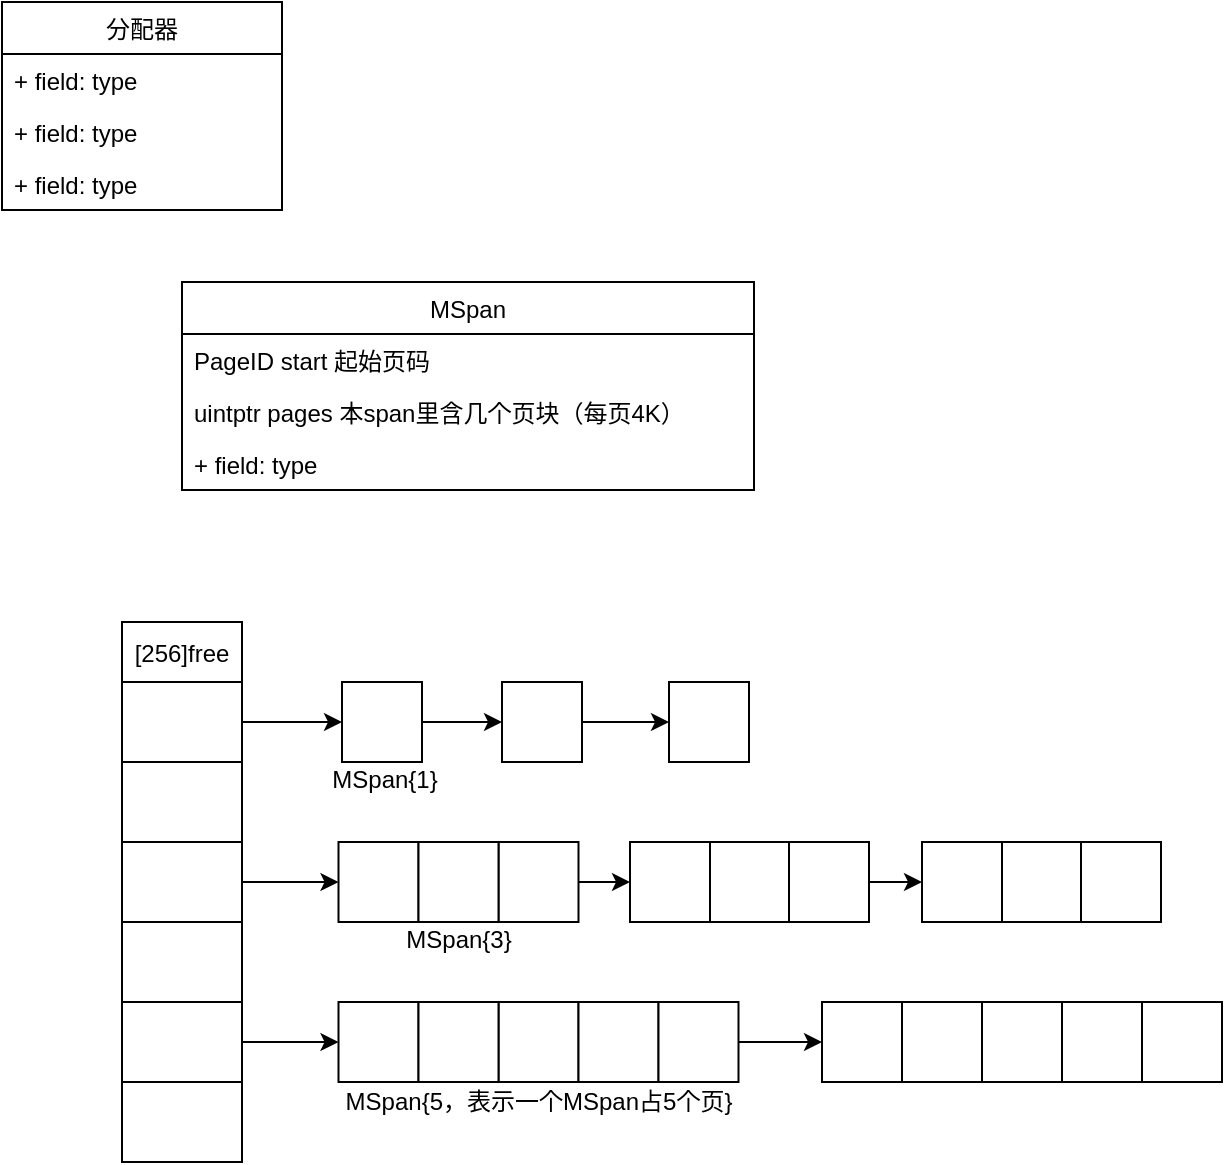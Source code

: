 <mxfile version="20.7.4" type="device"><diagram id="EZPcACx8cZ9uA1M60my6" name="第 1 页"><mxGraphModel dx="1114" dy="854" grid="1" gridSize="10" guides="1" tooltips="1" connect="1" arrows="1" fold="1" page="1" pageScale="1" pageWidth="827" pageHeight="1169" math="0" shadow="0"><root><mxCell id="0"/><mxCell id="1" parent="0"/><mxCell id="zVET8TI5jRKgDNHiqeuf-1" value="分配器" style="swimlane;fontStyle=0;childLayout=stackLayout;horizontal=1;startSize=26;fillColor=none;horizontalStack=0;resizeParent=1;resizeParentMax=0;resizeLast=0;collapsible=1;marginBottom=0;" vertex="1" parent="1"><mxGeometry x="60" y="50" width="140" height="104" as="geometry"/></mxCell><mxCell id="zVET8TI5jRKgDNHiqeuf-2" value="+ field: type" style="text;strokeColor=none;fillColor=none;align=left;verticalAlign=top;spacingLeft=4;spacingRight=4;overflow=hidden;rotatable=0;points=[[0,0.5],[1,0.5]];portConstraint=eastwest;" vertex="1" parent="zVET8TI5jRKgDNHiqeuf-1"><mxGeometry y="26" width="140" height="26" as="geometry"/></mxCell><mxCell id="zVET8TI5jRKgDNHiqeuf-3" value="+ field: type" style="text;strokeColor=none;fillColor=none;align=left;verticalAlign=top;spacingLeft=4;spacingRight=4;overflow=hidden;rotatable=0;points=[[0,0.5],[1,0.5]];portConstraint=eastwest;" vertex="1" parent="zVET8TI5jRKgDNHiqeuf-1"><mxGeometry y="52" width="140" height="26" as="geometry"/></mxCell><mxCell id="zVET8TI5jRKgDNHiqeuf-4" value="+ field: type" style="text;strokeColor=none;fillColor=none;align=left;verticalAlign=top;spacingLeft=4;spacingRight=4;overflow=hidden;rotatable=0;points=[[0,0.5],[1,0.5]];portConstraint=eastwest;" vertex="1" parent="zVET8TI5jRKgDNHiqeuf-1"><mxGeometry y="78" width="140" height="26" as="geometry"/></mxCell><mxCell id="zVET8TI5jRKgDNHiqeuf-5" value="MSpan" style="swimlane;fontStyle=0;childLayout=stackLayout;horizontal=1;startSize=26;fillColor=none;horizontalStack=0;resizeParent=1;resizeParentMax=0;resizeLast=0;collapsible=1;marginBottom=0;" vertex="1" parent="1"><mxGeometry x="150" y="190" width="286" height="104" as="geometry"/></mxCell><mxCell id="zVET8TI5jRKgDNHiqeuf-6" value="PageID start 起始页码" style="text;strokeColor=none;fillColor=none;align=left;verticalAlign=top;spacingLeft=4;spacingRight=4;overflow=hidden;rotatable=0;points=[[0,0.5],[1,0.5]];portConstraint=eastwest;" vertex="1" parent="zVET8TI5jRKgDNHiqeuf-5"><mxGeometry y="26" width="286" height="26" as="geometry"/></mxCell><mxCell id="zVET8TI5jRKgDNHiqeuf-7" value="uintptr pages 本span里含几个页块（每页4K）" style="text;strokeColor=none;fillColor=none;align=left;verticalAlign=top;spacingLeft=4;spacingRight=4;overflow=hidden;rotatable=0;points=[[0,0.5],[1,0.5]];portConstraint=eastwest;" vertex="1" parent="zVET8TI5jRKgDNHiqeuf-5"><mxGeometry y="52" width="286" height="26" as="geometry"/></mxCell><mxCell id="zVET8TI5jRKgDNHiqeuf-8" value="+ field: type" style="text;strokeColor=none;fillColor=none;align=left;verticalAlign=top;spacingLeft=4;spacingRight=4;overflow=hidden;rotatable=0;points=[[0,0.5],[1,0.5]];portConstraint=eastwest;" vertex="1" parent="zVET8TI5jRKgDNHiqeuf-5"><mxGeometry y="78" width="286" height="26" as="geometry"/></mxCell><mxCell id="zVET8TI5jRKgDNHiqeuf-10" value="[256]free" style="shape=table;startSize=30;container=1;collapsible=0;childLayout=tableLayout;" vertex="1" parent="1"><mxGeometry x="120" y="360" width="60" height="270" as="geometry"/></mxCell><mxCell id="zVET8TI5jRKgDNHiqeuf-11" value="" style="shape=tableRow;horizontal=0;startSize=0;swimlaneHead=0;swimlaneBody=0;top=0;left=0;bottom=0;right=0;collapsible=0;dropTarget=0;fillColor=none;points=[[0,0.5],[1,0.5]];portConstraint=eastwest;" vertex="1" parent="zVET8TI5jRKgDNHiqeuf-10"><mxGeometry y="30" width="60" height="40" as="geometry"/></mxCell><mxCell id="zVET8TI5jRKgDNHiqeuf-12" value="" style="shape=partialRectangle;html=1;whiteSpace=wrap;connectable=0;overflow=hidden;fillColor=none;top=0;left=0;bottom=0;right=0;pointerEvents=1;" vertex="1" parent="zVET8TI5jRKgDNHiqeuf-11"><mxGeometry width="60" height="40" as="geometry"><mxRectangle width="60" height="40" as="alternateBounds"/></mxGeometry></mxCell><mxCell id="zVET8TI5jRKgDNHiqeuf-13" value="" style="shape=tableRow;horizontal=0;startSize=0;swimlaneHead=0;swimlaneBody=0;top=0;left=0;bottom=0;right=0;collapsible=0;dropTarget=0;fillColor=none;points=[[0,0.5],[1,0.5]];portConstraint=eastwest;" vertex="1" parent="zVET8TI5jRKgDNHiqeuf-10"><mxGeometry y="70" width="60" height="40" as="geometry"/></mxCell><mxCell id="zVET8TI5jRKgDNHiqeuf-14" value="" style="shape=partialRectangle;html=1;whiteSpace=wrap;connectable=0;overflow=hidden;fillColor=none;top=0;left=0;bottom=0;right=0;pointerEvents=1;" vertex="1" parent="zVET8TI5jRKgDNHiqeuf-13"><mxGeometry width="60" height="40" as="geometry"><mxRectangle width="60" height="40" as="alternateBounds"/></mxGeometry></mxCell><mxCell id="zVET8TI5jRKgDNHiqeuf-15" value="" style="shape=tableRow;horizontal=0;startSize=0;swimlaneHead=0;swimlaneBody=0;top=0;left=0;bottom=0;right=0;collapsible=0;dropTarget=0;fillColor=none;points=[[0,0.5],[1,0.5]];portConstraint=eastwest;" vertex="1" parent="zVET8TI5jRKgDNHiqeuf-10"><mxGeometry y="110" width="60" height="40" as="geometry"/></mxCell><mxCell id="zVET8TI5jRKgDNHiqeuf-16" value="" style="shape=partialRectangle;html=1;whiteSpace=wrap;connectable=0;overflow=hidden;fillColor=none;top=0;left=0;bottom=0;right=0;pointerEvents=1;" vertex="1" parent="zVET8TI5jRKgDNHiqeuf-15"><mxGeometry width="60" height="40" as="geometry"><mxRectangle width="60" height="40" as="alternateBounds"/></mxGeometry></mxCell><mxCell id="zVET8TI5jRKgDNHiqeuf-17" value="" style="shape=tableRow;horizontal=0;startSize=0;swimlaneHead=0;swimlaneBody=0;top=0;left=0;bottom=0;right=0;collapsible=0;dropTarget=0;fillColor=none;points=[[0,0.5],[1,0.5]];portConstraint=eastwest;" vertex="1" parent="zVET8TI5jRKgDNHiqeuf-10"><mxGeometry y="150" width="60" height="40" as="geometry"/></mxCell><mxCell id="zVET8TI5jRKgDNHiqeuf-18" value="" style="shape=partialRectangle;html=1;whiteSpace=wrap;connectable=0;overflow=hidden;fillColor=none;top=0;left=0;bottom=0;right=0;pointerEvents=1;" vertex="1" parent="zVET8TI5jRKgDNHiqeuf-17"><mxGeometry width="60" height="40" as="geometry"><mxRectangle width="60" height="40" as="alternateBounds"/></mxGeometry></mxCell><mxCell id="zVET8TI5jRKgDNHiqeuf-19" value="" style="shape=tableRow;horizontal=0;startSize=0;swimlaneHead=0;swimlaneBody=0;top=0;left=0;bottom=0;right=0;collapsible=0;dropTarget=0;fillColor=none;points=[[0,0.5],[1,0.5]];portConstraint=eastwest;" vertex="1" parent="zVET8TI5jRKgDNHiqeuf-10"><mxGeometry y="190" width="60" height="40" as="geometry"/></mxCell><mxCell id="zVET8TI5jRKgDNHiqeuf-20" value="" style="shape=partialRectangle;html=1;whiteSpace=wrap;connectable=0;overflow=hidden;fillColor=none;top=0;left=0;bottom=0;right=0;pointerEvents=1;" vertex="1" parent="zVET8TI5jRKgDNHiqeuf-19"><mxGeometry width="60" height="40" as="geometry"><mxRectangle width="60" height="40" as="alternateBounds"/></mxGeometry></mxCell><mxCell id="zVET8TI5jRKgDNHiqeuf-21" value="" style="shape=tableRow;horizontal=0;startSize=0;swimlaneHead=0;swimlaneBody=0;top=0;left=0;bottom=0;right=0;collapsible=0;dropTarget=0;fillColor=none;points=[[0,0.5],[1,0.5]];portConstraint=eastwest;" vertex="1" parent="zVET8TI5jRKgDNHiqeuf-10"><mxGeometry y="230" width="60" height="40" as="geometry"/></mxCell><mxCell id="zVET8TI5jRKgDNHiqeuf-22" value="" style="shape=partialRectangle;html=1;whiteSpace=wrap;connectable=0;overflow=hidden;fillColor=none;top=0;left=0;bottom=0;right=0;pointerEvents=1;" vertex="1" parent="zVET8TI5jRKgDNHiqeuf-21"><mxGeometry width="60" height="40" as="geometry"><mxRectangle width="60" height="40" as="alternateBounds"/></mxGeometry></mxCell><mxCell id="zVET8TI5jRKgDNHiqeuf-56" style="edgeStyle=orthogonalEdgeStyle;rounded=0;orthogonalLoop=1;jettySize=auto;html=1;exitX=1;exitY=0.5;exitDx=0;exitDy=0;" edge="1" parent="1" source="zVET8TI5jRKgDNHiqeuf-43" target="zVET8TI5jRKgDNHiqeuf-44"><mxGeometry relative="1" as="geometry"/></mxCell><mxCell id="zVET8TI5jRKgDNHiqeuf-43" value="" style="whiteSpace=wrap;html=1;aspect=fixed;" vertex="1" parent="1"><mxGeometry x="230" y="390" width="40" height="40" as="geometry"/></mxCell><mxCell id="zVET8TI5jRKgDNHiqeuf-57" style="edgeStyle=orthogonalEdgeStyle;rounded=0;orthogonalLoop=1;jettySize=auto;html=1;exitX=1;exitY=0.5;exitDx=0;exitDy=0;" edge="1" parent="1" source="zVET8TI5jRKgDNHiqeuf-44" target="zVET8TI5jRKgDNHiqeuf-45"><mxGeometry relative="1" as="geometry"/></mxCell><mxCell id="zVET8TI5jRKgDNHiqeuf-44" value="" style="whiteSpace=wrap;html=1;aspect=fixed;" vertex="1" parent="1"><mxGeometry x="310" y="390" width="40" height="40" as="geometry"/></mxCell><mxCell id="zVET8TI5jRKgDNHiqeuf-45" value="" style="whiteSpace=wrap;html=1;aspect=fixed;" vertex="1" parent="1"><mxGeometry x="393.5" y="390" width="40" height="40" as="geometry"/></mxCell><mxCell id="zVET8TI5jRKgDNHiqeuf-46" value="" style="whiteSpace=wrap;html=1;aspect=fixed;" vertex="1" parent="1"><mxGeometry x="228.25" y="470" width="40" height="40" as="geometry"/></mxCell><mxCell id="zVET8TI5jRKgDNHiqeuf-59" style="edgeStyle=orthogonalEdgeStyle;rounded=0;orthogonalLoop=1;jettySize=auto;html=1;exitX=1;exitY=0.5;exitDx=0;exitDy=0;entryX=0;entryY=0.5;entryDx=0;entryDy=0;" edge="1" parent="1" source="zVET8TI5jRKgDNHiqeuf-47" target="zVET8TI5jRKgDNHiqeuf-50"><mxGeometry relative="1" as="geometry"/></mxCell><mxCell id="zVET8TI5jRKgDNHiqeuf-47" value="" style="whiteSpace=wrap;html=1;aspect=fixed;" vertex="1" parent="1"><mxGeometry x="308.25" y="470" width="40" height="40" as="geometry"/></mxCell><mxCell id="zVET8TI5jRKgDNHiqeuf-48" value="" style="whiteSpace=wrap;html=1;aspect=fixed;" vertex="1" parent="1"><mxGeometry x="413.5" y="470" width="40" height="40" as="geometry"/></mxCell><mxCell id="zVET8TI5jRKgDNHiqeuf-49" value="" style="whiteSpace=wrap;html=1;aspect=fixed;" vertex="1" parent="1"><mxGeometry x="268.25" y="470" width="40" height="40" as="geometry"/></mxCell><mxCell id="zVET8TI5jRKgDNHiqeuf-50" value="" style="whiteSpace=wrap;html=1;aspect=fixed;" vertex="1" parent="1"><mxGeometry x="374" y="470" width="40" height="40" as="geometry"/></mxCell><mxCell id="zVET8TI5jRKgDNHiqeuf-60" style="edgeStyle=orthogonalEdgeStyle;rounded=0;orthogonalLoop=1;jettySize=auto;html=1;exitX=1;exitY=0.5;exitDx=0;exitDy=0;" edge="1" parent="1" source="zVET8TI5jRKgDNHiqeuf-51" target="zVET8TI5jRKgDNHiqeuf-53"><mxGeometry relative="1" as="geometry"/></mxCell><mxCell id="zVET8TI5jRKgDNHiqeuf-51" value="" style="whiteSpace=wrap;html=1;aspect=fixed;" vertex="1" parent="1"><mxGeometry x="453.5" y="470" width="40" height="40" as="geometry"/></mxCell><mxCell id="zVET8TI5jRKgDNHiqeuf-52" value="" style="whiteSpace=wrap;html=1;aspect=fixed;" vertex="1" parent="1"><mxGeometry x="559.5" y="470" width="40" height="40" as="geometry"/></mxCell><mxCell id="zVET8TI5jRKgDNHiqeuf-53" value="" style="whiteSpace=wrap;html=1;aspect=fixed;" vertex="1" parent="1"><mxGeometry x="520" y="470" width="40" height="40" as="geometry"/></mxCell><mxCell id="zVET8TI5jRKgDNHiqeuf-54" value="" style="whiteSpace=wrap;html=1;aspect=fixed;" vertex="1" parent="1"><mxGeometry x="599.5" y="470" width="40" height="40" as="geometry"/></mxCell><mxCell id="zVET8TI5jRKgDNHiqeuf-55" style="edgeStyle=orthogonalEdgeStyle;rounded=0;orthogonalLoop=1;jettySize=auto;html=1;exitX=1;exitY=0.5;exitDx=0;exitDy=0;" edge="1" parent="1" source="zVET8TI5jRKgDNHiqeuf-11" target="zVET8TI5jRKgDNHiqeuf-43"><mxGeometry relative="1" as="geometry"/></mxCell><mxCell id="zVET8TI5jRKgDNHiqeuf-58" style="edgeStyle=orthogonalEdgeStyle;rounded=0;orthogonalLoop=1;jettySize=auto;html=1;exitX=1;exitY=0.5;exitDx=0;exitDy=0;" edge="1" parent="1" source="zVET8TI5jRKgDNHiqeuf-15" target="zVET8TI5jRKgDNHiqeuf-46"><mxGeometry relative="1" as="geometry"/></mxCell><mxCell id="zVET8TI5jRKgDNHiqeuf-61" value="" style="whiteSpace=wrap;html=1;aspect=fixed;" vertex="1" parent="1"><mxGeometry x="228.25" y="550" width="40" height="40" as="geometry"/></mxCell><mxCell id="zVET8TI5jRKgDNHiqeuf-62" value="" style="whiteSpace=wrap;html=1;aspect=fixed;" vertex="1" parent="1"><mxGeometry x="308.25" y="550" width="40" height="40" as="geometry"/></mxCell><mxCell id="zVET8TI5jRKgDNHiqeuf-63" value="" style="whiteSpace=wrap;html=1;aspect=fixed;" vertex="1" parent="1"><mxGeometry x="268.25" y="550" width="40" height="40" as="geometry"/></mxCell><mxCell id="zVET8TI5jRKgDNHiqeuf-64" value="" style="whiteSpace=wrap;html=1;aspect=fixed;" vertex="1" parent="1"><mxGeometry x="348.25" y="550" width="40" height="40" as="geometry"/></mxCell><mxCell id="zVET8TI5jRKgDNHiqeuf-73" style="edgeStyle=orthogonalEdgeStyle;rounded=0;orthogonalLoop=1;jettySize=auto;html=1;exitX=1;exitY=0.5;exitDx=0;exitDy=0;" edge="1" parent="1" source="zVET8TI5jRKgDNHiqeuf-65" target="zVET8TI5jRKgDNHiqeuf-67"><mxGeometry relative="1" as="geometry"/></mxCell><mxCell id="zVET8TI5jRKgDNHiqeuf-65" value="" style="whiteSpace=wrap;html=1;aspect=fixed;" vertex="1" parent="1"><mxGeometry x="388.25" y="550" width="40" height="40" as="geometry"/></mxCell><mxCell id="zVET8TI5jRKgDNHiqeuf-67" value="" style="whiteSpace=wrap;html=1;aspect=fixed;" vertex="1" parent="1"><mxGeometry x="470" y="550" width="40" height="40" as="geometry"/></mxCell><mxCell id="zVET8TI5jRKgDNHiqeuf-68" value="" style="whiteSpace=wrap;html=1;aspect=fixed;" vertex="1" parent="1"><mxGeometry x="550" y="550" width="40" height="40" as="geometry"/></mxCell><mxCell id="zVET8TI5jRKgDNHiqeuf-69" value="" style="whiteSpace=wrap;html=1;aspect=fixed;" vertex="1" parent="1"><mxGeometry x="510" y="550" width="40" height="40" as="geometry"/></mxCell><mxCell id="zVET8TI5jRKgDNHiqeuf-70" value="" style="whiteSpace=wrap;html=1;aspect=fixed;" vertex="1" parent="1"><mxGeometry x="590" y="550" width="40" height="40" as="geometry"/></mxCell><mxCell id="zVET8TI5jRKgDNHiqeuf-71" value="" style="whiteSpace=wrap;html=1;aspect=fixed;" vertex="1" parent="1"><mxGeometry x="630" y="550" width="40" height="40" as="geometry"/></mxCell><mxCell id="zVET8TI5jRKgDNHiqeuf-72" style="edgeStyle=orthogonalEdgeStyle;rounded=0;orthogonalLoop=1;jettySize=auto;html=1;exitX=1;exitY=0.5;exitDx=0;exitDy=0;" edge="1" parent="1" source="zVET8TI5jRKgDNHiqeuf-19" target="zVET8TI5jRKgDNHiqeuf-61"><mxGeometry relative="1" as="geometry"/></mxCell><mxCell id="zVET8TI5jRKgDNHiqeuf-74" value="MSpan{5，表示一个MSpan占5个页}" style="text;html=1;align=center;verticalAlign=middle;resizable=0;points=[];autosize=1;strokeColor=none;fillColor=none;" vertex="1" parent="1"><mxGeometry x="218.25" y="585" width="220" height="30" as="geometry"/></mxCell><mxCell id="zVET8TI5jRKgDNHiqeuf-75" value="MSpan{3}" style="text;html=1;align=center;verticalAlign=middle;resizable=0;points=[];autosize=1;strokeColor=none;fillColor=none;" vertex="1" parent="1"><mxGeometry x="248.25" y="504" width="80" height="30" as="geometry"/></mxCell><mxCell id="zVET8TI5jRKgDNHiqeuf-76" value="MSpan{1}" style="text;html=1;align=center;verticalAlign=middle;resizable=0;points=[];autosize=1;strokeColor=none;fillColor=none;" vertex="1" parent="1"><mxGeometry x="211.25" y="424" width="80" height="30" as="geometry"/></mxCell></root></mxGraphModel></diagram></mxfile>